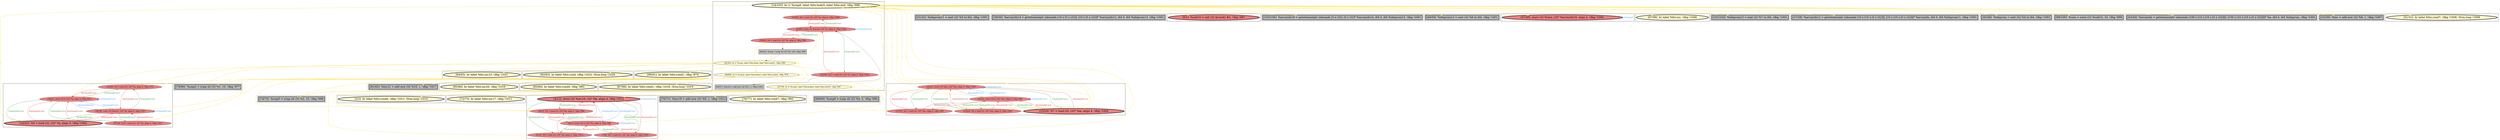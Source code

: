 
digraph G {



node825->node829 [style=solid,color=gold,label="C",penwidth=1.0,fontcolor=gold ]
node795->node793 [style=solid,color=forestgreen,label="T|indep|all|Const",penwidth=1.0,fontcolor=forestgreen ]
node825->node812 [style=solid,color=gold,label="C",penwidth=1.0,fontcolor=gold ]
node809->node812 [style=solid,color=dodgerblue,label="O|indep|all|Const",penwidth=1.0,fontcolor=dodgerblue ]
node812->node809 [style=solid,color=dodgerblue,label="O|indep|all|Const",penwidth=1.0,fontcolor=dodgerblue ]
node822->node792 [style=solid,color=gold,label="C",penwidth=1.0,fontcolor=gold ]
node825->node819 [style=solid,color=gold,label="C",penwidth=1.0,fontcolor=gold ]
node828->node799 [style=solid,color=gold,label="C",penwidth=1.0,fontcolor=gold ]
node826->node814 [style=solid,color=gold,label="C",penwidth=1.0,fontcolor=gold ]
node825->node811 [style=solid,color=gold,label="C",penwidth=1.0,fontcolor=gold ]
node808->node812 [style=solid,color=firebrick3,label="A|indep|all|Const",penwidth=1.0,fontcolor=firebrick3 ]
node822->node842 [style=solid,color=gold,label="C",penwidth=1.0,fontcolor=gold ]
node828->node794 [style=solid,color=gold,label="C",penwidth=1.0,fontcolor=gold ]
node825->node837 [style=solid,color=gold,label="C",penwidth=1.0,fontcolor=gold ]
node825->node801 [style=solid,color=gold,label="C",penwidth=1.0,fontcolor=gold ]
node822->node833 [style=solid,color=gold,label="C",penwidth=1.0,fontcolor=gold ]
node802->node800 [style=solid,color=firebrick3,label="A|indep|all|Const",penwidth=1.0,fontcolor=firebrick3 ]
node800->node802 [style=solid,color=forestgreen,label="T|indep|all|Const",penwidth=1.0,fontcolor=forestgreen ]
node799->node803 [style=solid,color=firebrick3,label="A|indep|all|Const",penwidth=1.0,fontcolor=firebrick3 ]
node794->node796 [style=solid,color=forestgreen,label="T|indep|all|Const",penwidth=1.0,fontcolor=forestgreen ]
node796->node794 [style=solid,color=firebrick3,label="A|indep|all|Const",penwidth=1.0,fontcolor=firebrick3 ]
node794->node795 [style=solid,color=dodgerblue,label="O|indep|all|Const",penwidth=1.0,fontcolor=dodgerblue ]
node795->node794 [style=solid,color=dodgerblue,label="O|indep|all|Const",penwidth=1.0,fontcolor=dodgerblue ]
node810->node812 [style=solid,color=firebrick3,label="A|indep|all|Const",penwidth=1.0,fontcolor=firebrick3 ]
node827->node821 [style=solid,color=firebrick3,label="A|indep|all|Const",penwidth=1.0,fontcolor=firebrick3 ]
node825->node791 [style=solid,color=gold,label="C",penwidth=1.0,fontcolor=gold ]
node821->node827 [style=solid,color=forestgreen,label="T|indep|all|Const",penwidth=1.0,fontcolor=forestgreen ]
node825->node832 [style=solid,color=gold,label="C",penwidth=1.0,fontcolor=gold ]
node803->node800 [style=solid,color=dodgerblue,label="O|indep|all|Const",penwidth=1.0,fontcolor=dodgerblue ]
node827->node820 [style=solid,color=black,label="",penwidth=0.5,fontcolor=black ]
node824->node821 [style=solid,color=firebrick3,label="A|indep|all|Const",penwidth=1.0,fontcolor=firebrick3 ]
node825->node840 [style=solid,color=gold,label="C",penwidth=1.0,fontcolor=gold ]
node826->node821 [style=solid,color=gold,label="C",penwidth=1.0,fontcolor=gold ]
node795->node795 [style=solid,color=dodgerblue,label="O|dep|all|Const",penwidth=1.0,fontcolor=dodgerblue ]
node825->node806 [style=solid,color=gold,label="C",penwidth=1.0,fontcolor=gold ]
node828->node828 [style=solid,color=gold,label="C",penwidth=1.0,fontcolor=gold ]
node795->node797 [style=solid,color=forestgreen,label="T|indep|all|Const",penwidth=1.0,fontcolor=forestgreen ]
node825->node816 [style=solid,color=gold,label="C",penwidth=1.0,fontcolor=gold ]
node826->node827 [style=solid,color=gold,label="C",penwidth=1.0,fontcolor=gold ]
node826->node820 [style=solid,color=gold,label="C",penwidth=1.0,fontcolor=gold ]
node806->node806 [style=solid,color=dodgerblue,label="O|dep|all",penwidth=1.0,fontcolor=dodgerblue ]
node828->node803 [style=solid,color=gold,label="C",penwidth=1.0,fontcolor=gold ]
node822->node808 [style=solid,color=gold,label="C",penwidth=1.0,fontcolor=gold ]
node825->node817 [style=solid,color=gold,label="C",penwidth=1.0,fontcolor=gold ]
node812->node810 [style=solid,color=forestgreen,label="T|indep|all|Const",penwidth=1.0,fontcolor=forestgreen ]
node828->node831 [style=solid,color=gold,label="C",penwidth=1.0,fontcolor=gold ]
node828->node839 [style=solid,color=gold,label="C",penwidth=1.0,fontcolor=gold ]
node825->node798 [style=solid,color=gold,label="C",penwidth=1.0,fontcolor=gold ]
node809->node808 [style=solid,color=forestgreen,label="T|indep|all|Const",penwidth=1.0,fontcolor=forestgreen ]
node809->node810 [style=solid,color=forestgreen,label="T|indep|all|Const",penwidth=1.0,fontcolor=forestgreen ]
node822->node843 [style=solid,color=gold,label="C",penwidth=1.0,fontcolor=gold ]
node828->node830 [style=solid,color=gold,label="C",penwidth=1.0,fontcolor=gold ]
node822->node831 [style=solid,color=gold,label="C",penwidth=1.0,fontcolor=gold ]
node800->node801 [style=solid,color=forestgreen,label="T|indep|all|Const",penwidth=1.0,fontcolor=forestgreen ]
node828->node822 [style=solid,color=gold,label="C",penwidth=1.0,fontcolor=gold ]
node828->node836 [style=solid,color=gold,label="C",penwidth=1.0,fontcolor=gold ]
node802->node803 [style=solid,color=firebrick3,label="A|indep|all|Const",penwidth=1.0,fontcolor=firebrick3 ]
node812->node808 [style=solid,color=forestgreen,label="T|indep|all|Const",penwidth=1.0,fontcolor=forestgreen ]
node826->node826 [style=solid,color=gold,label="C",penwidth=1.0,fontcolor=gold ]
node826->node824 [style=solid,color=gold,label="C",penwidth=1.0,fontcolor=gold ]
node822->node797 [style=solid,color=gold,label="C",penwidth=1.0,fontcolor=gold ]
node800->node803 [style=solid,color=dodgerblue,label="O|indep|all|Const",penwidth=1.0,fontcolor=dodgerblue ]
node825->node805 [style=solid,color=gold,label="C",penwidth=1.0,fontcolor=gold ]
node826->node828 [style=solid,color=gold,label="C",penwidth=1.0,fontcolor=gold ]
node803->node803 [style=solid,color=dodgerblue,label="O|dep|all|Const",penwidth=1.0,fontcolor=dodgerblue ]
node800->node800 [style=solid,color=dodgerblue,label="O|dep|all|Const",penwidth=1.0,fontcolor=dodgerblue ]
node803->node799 [style=solid,color=forestgreen,label="T|indep|all|Const",penwidth=1.0,fontcolor=forestgreen ]
node826->node807 [style=solid,color=gold,label="C",penwidth=1.0,fontcolor=gold ]
node826->node839 [style=solid,color=gold,label="C",penwidth=1.0,fontcolor=gold ]
node793->node794 [style=solid,color=firebrick3,label="A|indep|all|Const",penwidth=1.0,fontcolor=firebrick3 ]
node828->node838 [style=solid,color=gold,label="C",penwidth=1.0,fontcolor=gold ]
node822->node822 [style=solid,color=gold,label="C",penwidth=1.0,fontcolor=gold ]
node828->node802 [style=solid,color=gold,label="C",penwidth=1.0,fontcolor=gold ]
node825->node818 [style=solid,color=gold,label="C",penwidth=1.0,fontcolor=gold ]
node801->node803 [style=solid,color=firebrick3,label="A|indep|all|Const",penwidth=1.0,fontcolor=firebrick3 ]
node826->node815 [style=solid,color=gold,label="C",penwidth=1.0,fontcolor=gold ]
node825->node804 [style=solid,color=gold,label="C",penwidth=1.0,fontcolor=gold ]
node828->node834 [style=solid,color=gold,label="C",penwidth=1.0,fontcolor=gold ]
node810->node809 [style=solid,color=firebrick3,label="A|indep|all|Const",penwidth=1.0,fontcolor=firebrick3 ]
node825->node808 [style=solid,color=gold,label="C",penwidth=1.0,fontcolor=gold ]
node812->node812 [style=solid,color=dodgerblue,label="O|dep|all|Const",penwidth=1.0,fontcolor=dodgerblue ]
node809->node809 [style=solid,color=dodgerblue,label="O|dep|all|Const",penwidth=1.0,fontcolor=dodgerblue ]
node821->node821 [style=solid,color=dodgerblue,label="O|dep|all|Const",penwidth=1.0,fontcolor=dodgerblue ]
node821->node824 [style=solid,color=forestgreen,label="T|indep|all|Const",penwidth=1.0,fontcolor=forestgreen ]
node794->node794 [style=solid,color=dodgerblue,label="O|dep|all|Const",penwidth=1.0,fontcolor=dodgerblue ]
node794->node797 [style=solid,color=forestgreen,label="T|indep|all|Const",penwidth=1.0,fontcolor=forestgreen ]
node812->node811 [style=solid,color=forestgreen,label="T|indep|all|Const",penwidth=1.0,fontcolor=forestgreen ]
node800->node799 [style=solid,color=forestgreen,label="T|indep|all|Const",penwidth=1.0,fontcolor=forestgreen ]
node821->node819 [style=solid,color=forestgreen,label="T|indep|all|Const",penwidth=1.0,fontcolor=forestgreen ]
node824->node823 [style=solid,color=black,label="",penwidth=0.5,fontcolor=black ]
node822->node809 [style=solid,color=gold,label="C",penwidth=1.0,fontcolor=gold ]
node825->node843 [style=solid,color=gold,label="C",penwidth=1.0,fontcolor=gold ]
node819->node821 [style=solid,color=firebrick3,label="A|indep|all|Const",penwidth=1.0,fontcolor=firebrick3 ]
node809->node811 [style=solid,color=forestgreen,label="T|indep|all|Const",penwidth=1.0,fontcolor=forestgreen ]
node803->node802 [style=solid,color=forestgreen,label="T|indep|all|Const",penwidth=1.0,fontcolor=forestgreen ]
node811->node809 [style=solid,color=firebrick3,label="A|indep|all|Const",penwidth=1.0,fontcolor=firebrick3 ]
node811->node812 [style=solid,color=firebrick3,label="A|indep|all|Const",penwidth=1.0,fontcolor=firebrick3 ]
node825->node813 [style=solid,color=gold,label="C",penwidth=1.0,fontcolor=gold ]
node803->node801 [style=solid,color=forestgreen,label="T|indep|all|Const",penwidth=1.0,fontcolor=forestgreen ]
node797->node794 [style=solid,color=firebrick3,label="A|indep|all|Const",penwidth=1.0,fontcolor=firebrick3 ]
node826->node823 [style=solid,color=gold,label="C",penwidth=1.0,fontcolor=gold ]
node793->node795 [style=solid,color=firebrick3,label="A|indep|all|Const",penwidth=1.0,fontcolor=firebrick3 ]
node822->node841 [style=solid,color=gold,label="C",penwidth=1.0,fontcolor=gold ]
node826->node800 [style=solid,color=gold,label="C",penwidth=1.0,fontcolor=gold ]
node794->node793 [style=solid,color=forestgreen,label="T|indep|all|Const",penwidth=1.0,fontcolor=forestgreen ]
node825->node810 [style=solid,color=gold,label="C",penwidth=1.0,fontcolor=gold ]
node820->node821 [style=solid,color=black,label="",penwidth=0.5,fontcolor=black ]
node823->node826 [style=solid,color=black,label="",penwidth=0.5,fontcolor=black ]
node799->node800 [style=solid,color=firebrick3,label="A|indep|all|Const",penwidth=1.0,fontcolor=firebrick3 ]
node797->node795 [style=solid,color=firebrick3,label="A|indep|all|Const",penwidth=1.0,fontcolor=firebrick3 ]
node822->node825 [style=solid,color=gold,label="C",penwidth=1.0,fontcolor=gold ]
node828->node793 [style=solid,color=gold,label="C",penwidth=1.0,fontcolor=gold ]
node796->node795 [style=solid,color=firebrick3,label="A|indep|all|Const",penwidth=1.0,fontcolor=firebrick3 ]
node822->node793 [style=solid,color=gold,label="C",penwidth=1.0,fontcolor=gold ]
node825->node825 [style=solid,color=gold,label="C",penwidth=1.0,fontcolor=gold ]
node825->node835 [style=solid,color=gold,label="C",penwidth=1.0,fontcolor=gold ]
node825->node796 [style=solid,color=gold,label="C",penwidth=1.0,fontcolor=gold ]
node826->node799 [style=solid,color=gold,label="C",penwidth=1.0,fontcolor=gold ]
node795->node796 [style=solid,color=forestgreen,label="T|indep|all|Const",penwidth=1.0,fontcolor=forestgreen ]
node808->node809 [style=solid,color=firebrick3,label="A|indep|all|Const",penwidth=1.0,fontcolor=firebrick3 ]
node801->node800 [style=solid,color=firebrick3,label="A|indep|all|Const",penwidth=1.0,fontcolor=firebrick3 ]
node822->node795 [style=solid,color=gold,label="C",penwidth=1.0,fontcolor=gold ]


subgraph cluster27 {


node839 [penwidth=3.0,fontsize=20,fillcolor=grey,label="[79/80]  %cmp2 = icmp slt i32 %1, 10, !dbg !977",shape=rectangle,style=filled ]



}

subgraph cluster28 {


node840 [penwidth=3.0,fontsize=20,fillcolor=grey,label="[49/50]  %idxprom13 = sext i32 %6 to i64, !dbg !1001",shape=rectangle,style=filled ]



}

subgraph cluster26 {


node838 [penwidth=3.0,fontsize=20,fillcolor=lemonchiffon,label="[83/84]  br label %for.cond4, !dbg !983",shape=ellipse,style=filled ]



}

subgraph cluster29 {


node841 [penwidth=3.0,fontsize=20,fillcolor=lemonchiffon,label="[76/77]  br label %for.cond7, !dbg !992",shape=ellipse,style=filled ]



}

subgraph cluster25 {


node837 [penwidth=3.0,fontsize=20,fillcolor=grey,label="[29/30]  %arrayidx14 = getelementptr inbounds [10 x [5 x i32]], [10 x [5 x i32]]* %arrayidx12, i64 0, i64 %idxprom13, !dbg !1001",shape=rectangle,style=filled ]



}

subgraph cluster24 {


node836 [penwidth=3.0,fontsize=20,fillcolor=lemonchiffon,label="[85/86]  br label %for.inc20, !dbg !1016",shape=ellipse,style=filled ]



}

subgraph cluster22 {


node834 [penwidth=3.0,fontsize=20,fillcolor=lemonchiffon,label="[87/88]  br label %for.cond1, !dbg !1018, !llvm.loop !1019",shape=ellipse,style=filled ]



}

subgraph cluster20 {


node832 [penwidth=3.0,fontsize=20,fillcolor=grey,label="[103/104]  %arrayidx16 = getelementptr inbounds [5 x i32], [5 x i32]* %arrayidx14, i64 0, i64 %idxprom15, !dbg !1001",shape=rectangle,style=filled ]



}

subgraph cluster18 {


node830 [penwidth=3.0,fontsize=20,fillcolor=grey,label="[81/82]  %inc21 = add nsw i32 %10, 1, !dbg !1017",shape=rectangle,style=filled ]



}

subgraph cluster16 {


node828 [fillcolor=lemonchiffon,label="[66/89]  br i1 %cmp2, label %for.body3, label %for.end22, !dbg !978",shape=ellipse,style=filled ]
node827 [fillcolor=lightcoral,label="[55/58]  %11 = load i32, i32* %i, align 4, !dbg !1022",shape=ellipse,style=filled ]
node825 [penwidth=3.0,fontsize=20,fillcolor=lemonchiffon,label="[14/105]  br i1 %cmp8, label %for.body9, label %for.end, !dbg !996",shape=ellipse,style=filled ]
node820 [fillcolor=grey,label="[56/57]  %inc24 = add nsw i32 %11, 1, !dbg !1022",shape=rectangle,style=filled ]
node826 [fillcolor=lemonchiffon,label="[61/92]  br i1 %cmp, label %for.body, label %for.end25, !dbg !969",shape=ellipse,style=filled ]
node821 [fillcolor=lightcoral,label="[54/95]  store i32 %inc24, i32* %i, align 4, !dbg !1022",shape=ellipse,style=filled ]
node819 [fillcolor=lightcoral,label="[53/96]  %4 = load i32, i32* %i, align 4, !dbg !1000",shape=ellipse,style=filled ]
node822 [fillcolor=lemonchiffon,label="[67/78]  br i1 %cmp5, label %for.body6, label %for.end19, !dbg !987",shape=ellipse,style=filled ]
node823 [fillcolor=grey,label="[60/93]  %cmp = icmp slt i32 %0, 100, !dbg !968",shape=rectangle,style=filled ]
node824 [fillcolor=lightcoral,label="[59/94]  %0 = load i32, i32* %i, align 4, !dbg !966",shape=ellipse,style=filled ]



}

subgraph cluster17 {


node829 [penwidth=3.0,fontsize=20,fillcolor=grey,label="[31/32]  %idxprom11 = sext i32 %5 to i64, !dbg !1001",shape=rectangle,style=filled ]



}

subgraph cluster4 {


node803 [fillcolor=lightcoral,label="[36/39]  store i32 %inc21, i32* %j, align 4, !dbg !1017",shape=ellipse,style=filled ]
node801 [penwidth=3.0,fontsize=20,fillcolor=lightcoral,label="[33/42]  %5 = load i32, i32* %j, align 4, !dbg !1002",shape=ellipse,style=filled ]
node799 [fillcolor=lightcoral,label="[35/40]  %1 = load i32, i32* %j, align 4, !dbg !975",shape=ellipse,style=filled ]
node802 [fillcolor=lightcoral,label="[37/38]  %10 = load i32, i32* %j, align 4, !dbg !1017",shape=ellipse,style=filled ]
node800 [fillcolor=lightcoral,label="[34/41]  store i32 0, i32* %j, align 4, !dbg !973",shape=ellipse,style=filled ]



}

subgraph cluster3 {


node798 [penwidth=3.0,fontsize=20,fillcolor=grey,label="[27/28]  %arrayidx12 = getelementptr inbounds [10 x [10 x [5 x i32]]], [10 x [10 x [5 x i32]]]* %arrayidx, i64 0, i64 %idxprom11, !dbg !1001",shape=rectangle,style=filled ]



}

subgraph cluster2 {


node797 [fillcolor=lightcoral,label="[5/12]  %9 = load i32, i32* %k, align 4, !dbg !1012",shape=ellipse,style=filled ]
node796 [fillcolor=lightcoral,label="[7/8]  %6 = load i32, i32* %k, align 4, !dbg !1003",shape=ellipse,style=filled ]
node793 [fillcolor=lightcoral,label="[9/10]  %2 = load i32, i32* %k, align 4, !dbg !984",shape=ellipse,style=filled ]
node795 [penwidth=3.0,fontsize=20,fillcolor=lightcoral,label="[4/13]  store i32 %inc18, i32* %k, align 4, !dbg !1012",shape=ellipse,style=filled ]
node794 [fillcolor=lightcoral,label="[6/11]  store i32 0, i32* %k, align 4, !dbg !982",shape=ellipse,style=filled ]



}

subgraph cluster1 {


node792 [penwidth=3.0,fontsize=20,fillcolor=lemonchiffon,label="[2/3]  br label %for.cond4, !dbg !1013, !llvm.loop !1014",shape=ellipse,style=filled ]



}

subgraph cluster12 {


node815 [penwidth=3.0,fontsize=20,fillcolor=lemonchiffon,label="[90/91]  br label %for.cond1, !dbg !974",shape=ellipse,style=filled ]



}

subgraph cluster5 {


node804 [penwidth=3.0,fontsize=20,fillcolor=grey,label="[43/44]  %arrayidx = getelementptr inbounds [100 x [10 x [10 x [5 x i32]]]], [100 x [10 x [10 x [5 x i32]]]]* %a, i64 0, i64 %idxprom, !dbg !1001",shape=rectangle,style=filled ]



}

subgraph cluster0 {


node791 [penwidth=3.0,fontsize=20,fillcolor=lightcoral,label="[0/1]  %call10 = call i32 @rand() #3, !dbg !997",shape=ellipse,style=filled ]



}

subgraph cluster31 {


node843 [penwidth=3.0,fontsize=20,fillcolor=grey,label="[68/69]  %cmp8 = icmp slt i32 %3, 5, !dbg !995",shape=rectangle,style=filled ]



}

subgraph cluster30 {


node842 [penwidth=3.0,fontsize=20,fillcolor=lemonchiffon,label="[72/73]  br label %for.inc17, !dbg !1011",shape=ellipse,style=filled ]



}

subgraph cluster6 {


node805 [penwidth=3.0,fontsize=20,fillcolor=grey,label="[45/46]  %idxprom = sext i32 %4 to i64, !dbg !1001",shape=rectangle,style=filled ]



}

subgraph cluster14 {


node817 [penwidth=3.0,fontsize=20,fillcolor=grey,label="[101/102]  %idxprom15 = sext i32 %7 to i64, !dbg !1001",shape=rectangle,style=filled ]



}

subgraph cluster7 {


node806 [penwidth=3.0,fontsize=20,fillcolor=lightcoral,label="[47/48]  store i32 %rem, i32* %arrayidx16, align 4, !dbg !1005",shape=ellipse,style=filled ]



}

subgraph cluster23 {


node835 [penwidth=3.0,fontsize=20,fillcolor=lemonchiffon,label="[51/52]  br label %for.cond7, !dbg !1008, !llvm.loop !1009",shape=ellipse,style=filled ]



}

subgraph cluster8 {


node807 [penwidth=3.0,fontsize=20,fillcolor=lemonchiffon,label="[62/63]  br label %for.cond, !dbg !1023, !llvm.loop !1024",shape=ellipse,style=filled ]



}

subgraph cluster21 {


node833 [penwidth=3.0,fontsize=20,fillcolor=grey,label="[70/71]  %inc18 = add nsw i32 %9, 1, !dbg !1012",shape=rectangle,style=filled ]



}

subgraph cluster9 {


node812 [fillcolor=lightcoral,label="[18/21]  store i32 %inc, i32* %m, align 4, !dbg !1007",shape=ellipse,style=filled ]
node811 [fillcolor=lightcoral,label="[19/20]  %8 = load i32, i32* %m, align 4, !dbg !1007",shape=ellipse,style=filled ]
node810 [penwidth=3.0,fontsize=20,fillcolor=lightcoral,label="[15/24]  %7 = load i32, i32* %m, align 4, !dbg !1004",shape=ellipse,style=filled ]
node808 [fillcolor=lightcoral,label="[17/22]  %3 = load i32, i32* %m, align 4, !dbg !993",shape=ellipse,style=filled ]
node809 [fillcolor=lightcoral,label="[16/23]  store i32 0, i32* %m, align 4, !dbg !991",shape=ellipse,style=filled ]



}

subgraph cluster19 {


node831 [penwidth=3.0,fontsize=20,fillcolor=grey,label="[74/75]  %cmp5 = icmp slt i32 %2, 10, !dbg !986",shape=rectangle,style=filled ]



}

subgraph cluster10 {


node813 [penwidth=3.0,fontsize=20,fillcolor=grey,label="[25/26]  %inc = add nsw i32 %8, 1, !dbg !1007",shape=rectangle,style=filled ]



}

subgraph cluster11 {


node814 [penwidth=3.0,fontsize=20,fillcolor=lemonchiffon,label="[64/65]  br label %for.inc23, !dbg !1021",shape=ellipse,style=filled ]



}

subgraph cluster13 {


node816 [penwidth=3.0,fontsize=20,fillcolor=lemonchiffon,label="[97/98]  br label %for.inc, !dbg !1006",shape=ellipse,style=filled ]



}

subgraph cluster15 {


node818 [penwidth=3.0,fontsize=20,fillcolor=grey,label="[99/100]  %rem = srem i32 %call10, 10, !dbg !999",shape=rectangle,style=filled ]



}

}
